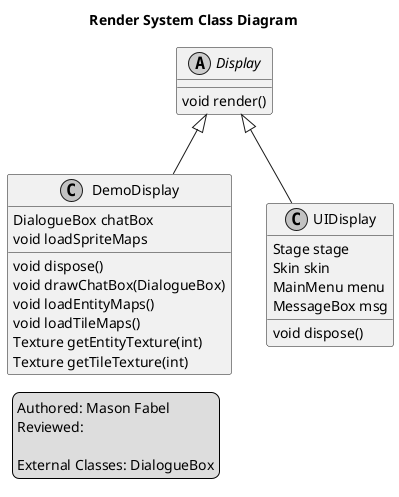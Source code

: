 @startuml
skinparam monochrome true
skinparam shadowing false

title Render System Class Diagram
legend left
	Authored: Mason Fabel
	Reviewed: 

	External Classes: DialogueBox
endlegend

abstract class Display {
	void render()
}

class DemoDisplay {
	DialogueBox chatBox
	void dispose()
	void drawChatBox(DialogueBox)
	void loadSpriteMaps
	void loadEntityMaps()
	void loadTileMaps()
	Texture getEntityTexture(int)
	Texture getTileTexture(int)
}
DemoDisplay -up-|> Display

class UIDisplay {
	Stage stage
	Skin skin
	MainMenu menu
	MessageBox msg
	void dispose()
}
UIDisplay -up-|> Display

@enduml
